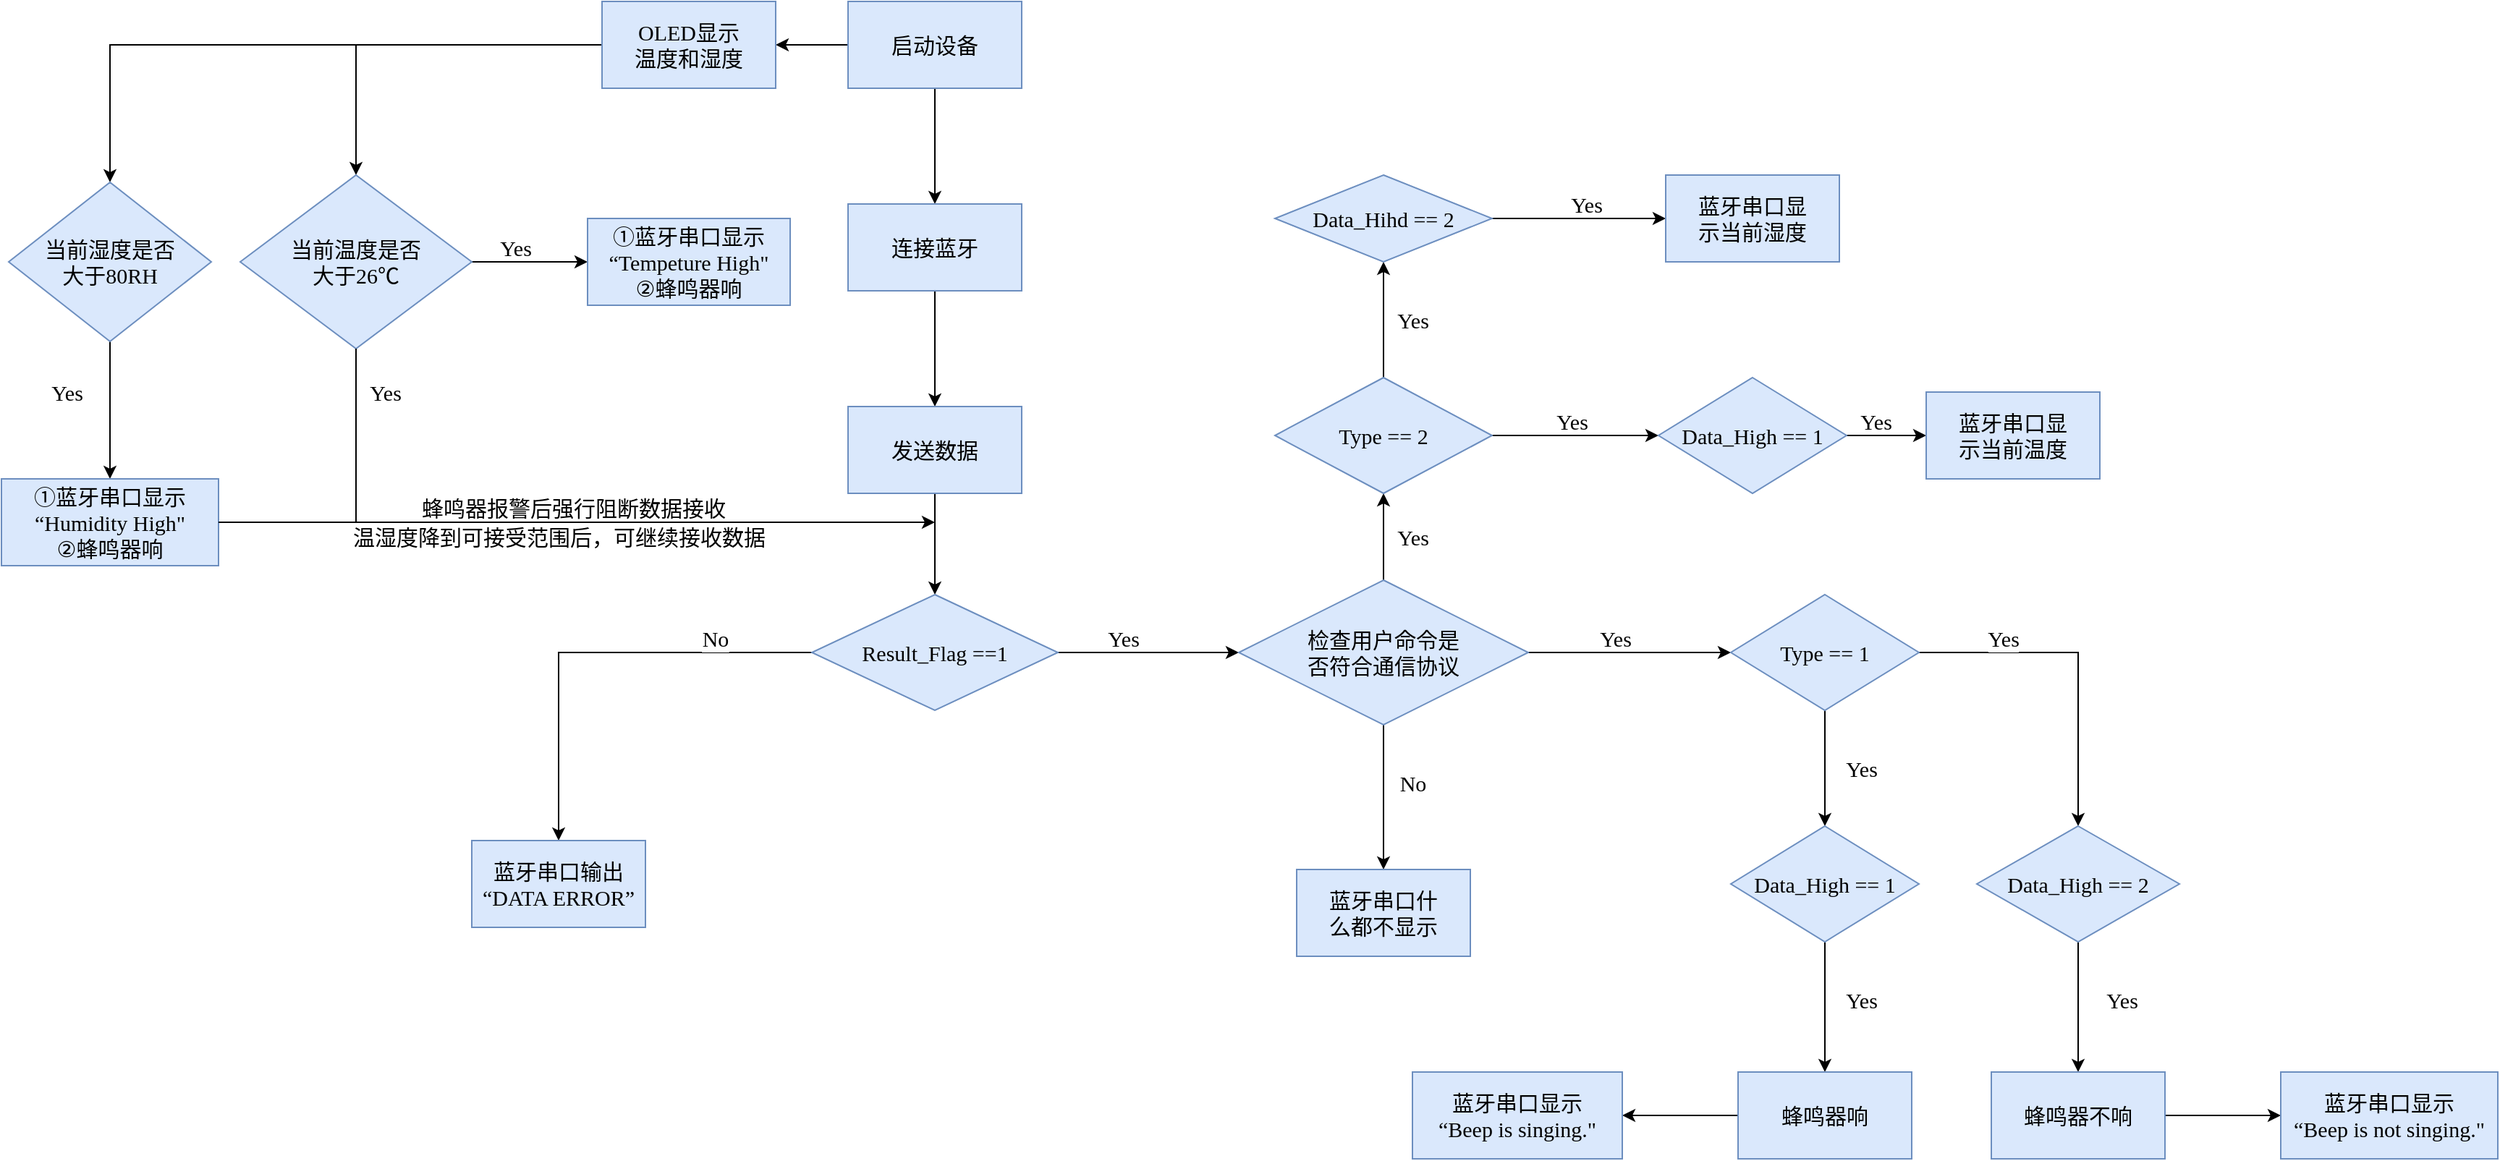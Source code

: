 <mxfile version="18.0.1" type="device"><diagram id="lTPCVRoT1jl66I9m2ucB" name="第 1 页"><mxGraphModel dx="2899" dy="1082" grid="1" gridSize="10" guides="1" tooltips="1" connect="1" arrows="1" fold="1" page="1" pageScale="1" pageWidth="1169" pageHeight="827" math="0" shadow="0"><root><mxCell id="0"/><mxCell id="1" parent="0"/><mxCell id="9TVVV8ATPhaaHAdxF2ZZ-8" value="" style="edgeStyle=orthogonalEdgeStyle;rounded=0;orthogonalLoop=1;jettySize=auto;html=1;fontFamily=Comic Sans MS;fontSize=15;" edge="1" parent="1" source="9TVVV8ATPhaaHAdxF2ZZ-6" target="9TVVV8ATPhaaHAdxF2ZZ-7"><mxGeometry relative="1" as="geometry"/></mxCell><mxCell id="9TVVV8ATPhaaHAdxF2ZZ-10" value="" style="edgeStyle=orthogonalEdgeStyle;rounded=0;orthogonalLoop=1;jettySize=auto;html=1;fontFamily=Comic Sans MS;fontSize=15;" edge="1" parent="1" source="9TVVV8ATPhaaHAdxF2ZZ-6" target="9TVVV8ATPhaaHAdxF2ZZ-9"><mxGeometry relative="1" as="geometry"/></mxCell><mxCell id="9TVVV8ATPhaaHAdxF2ZZ-6" value="启动设备" style="rounded=0;whiteSpace=wrap;html=1;fontFamily=Comic Sans MS;fontSize=15;fillColor=#dae8fc;strokeColor=#6c8ebf;" vertex="1" parent="1"><mxGeometry x="240" y="100" width="120" height="60" as="geometry"/></mxCell><mxCell id="9TVVV8ATPhaaHAdxF2ZZ-12" value="" style="edgeStyle=orthogonalEdgeStyle;rounded=0;orthogonalLoop=1;jettySize=auto;html=1;fontFamily=Comic Sans MS;fontSize=15;" edge="1" parent="1" source="9TVVV8ATPhaaHAdxF2ZZ-7" target="9TVVV8ATPhaaHAdxF2ZZ-11"><mxGeometry relative="1" as="geometry"/></mxCell><mxCell id="9TVVV8ATPhaaHAdxF2ZZ-7" value="连接蓝牙" style="whiteSpace=wrap;html=1;fontSize=15;fontFamily=Comic Sans MS;fillColor=#dae8fc;strokeColor=#6c8ebf;rounded=0;" vertex="1" parent="1"><mxGeometry x="240" y="240" width="120" height="60" as="geometry"/></mxCell><mxCell id="9TVVV8ATPhaaHAdxF2ZZ-61" value="" style="edgeStyle=orthogonalEdgeStyle;rounded=0;orthogonalLoop=1;jettySize=auto;html=1;fontFamily=Comic Sans MS;fontSize=15;" edge="1" parent="1" source="9TVVV8ATPhaaHAdxF2ZZ-9" target="9TVVV8ATPhaaHAdxF2ZZ-60"><mxGeometry relative="1" as="geometry"/></mxCell><mxCell id="9TVVV8ATPhaaHAdxF2ZZ-66" value="" style="edgeStyle=orthogonalEdgeStyle;rounded=0;orthogonalLoop=1;jettySize=auto;html=1;fontFamily=Comic Sans MS;fontSize=15;" edge="1" parent="1" source="9TVVV8ATPhaaHAdxF2ZZ-9" target="9TVVV8ATPhaaHAdxF2ZZ-65"><mxGeometry relative="1" as="geometry"/></mxCell><mxCell id="9TVVV8ATPhaaHAdxF2ZZ-9" value="OLED显示&lt;br&gt;温度和湿度" style="whiteSpace=wrap;html=1;fontSize=15;fontFamily=Comic Sans MS;fillColor=#dae8fc;strokeColor=#6c8ebf;rounded=0;" vertex="1" parent="1"><mxGeometry x="70" y="100" width="120" height="60" as="geometry"/></mxCell><mxCell id="9TVVV8ATPhaaHAdxF2ZZ-14" value="" style="edgeStyle=orthogonalEdgeStyle;rounded=0;orthogonalLoop=1;jettySize=auto;html=1;fontFamily=Comic Sans MS;fontSize=15;" edge="1" parent="1" source="9TVVV8ATPhaaHAdxF2ZZ-11" target="9TVVV8ATPhaaHAdxF2ZZ-13"><mxGeometry relative="1" as="geometry"/></mxCell><mxCell id="9TVVV8ATPhaaHAdxF2ZZ-11" value="发送数据" style="whiteSpace=wrap;html=1;fontSize=15;fontFamily=Comic Sans MS;fillColor=#dae8fc;strokeColor=#6c8ebf;rounded=0;" vertex="1" parent="1"><mxGeometry x="240" y="380" width="120" height="60" as="geometry"/></mxCell><mxCell id="9TVVV8ATPhaaHAdxF2ZZ-16" value="" style="edgeStyle=orthogonalEdgeStyle;rounded=0;orthogonalLoop=1;jettySize=auto;html=1;fontFamily=Comic Sans MS;fontSize=15;" edge="1" parent="1" source="9TVVV8ATPhaaHAdxF2ZZ-13" target="9TVVV8ATPhaaHAdxF2ZZ-15"><mxGeometry relative="1" as="geometry"/></mxCell><mxCell id="9TVVV8ATPhaaHAdxF2ZZ-20" value="No" style="edgeLabel;html=1;align=center;verticalAlign=middle;resizable=0;points=[];fontSize=15;fontFamily=Comic Sans MS;" vertex="1" connectable="0" parent="9TVVV8ATPhaaHAdxF2ZZ-16"><mxGeometry x="-0.559" y="-4" relative="1" as="geometry"><mxPoint y="-6" as="offset"/></mxGeometry></mxCell><mxCell id="9TVVV8ATPhaaHAdxF2ZZ-22" value="" style="edgeStyle=orthogonalEdgeStyle;rounded=0;orthogonalLoop=1;jettySize=auto;html=1;fontFamily=Comic Sans MS;fontSize=15;" edge="1" parent="1" source="9TVVV8ATPhaaHAdxF2ZZ-13" target="9TVVV8ATPhaaHAdxF2ZZ-21"><mxGeometry relative="1" as="geometry"/></mxCell><mxCell id="9TVVV8ATPhaaHAdxF2ZZ-13" value="Result_Flag ==1" style="rhombus;whiteSpace=wrap;html=1;fontSize=15;fontFamily=Comic Sans MS;fillColor=#dae8fc;strokeColor=#6c8ebf;rounded=0;" vertex="1" parent="1"><mxGeometry x="215" y="510" width="170" height="80" as="geometry"/></mxCell><mxCell id="9TVVV8ATPhaaHAdxF2ZZ-15" value="蓝牙串口输出&lt;br&gt;“DATA ERROR”" style="whiteSpace=wrap;html=1;fontSize=15;fontFamily=Comic Sans MS;fillColor=#dae8fc;strokeColor=#6c8ebf;rounded=0;" vertex="1" parent="1"><mxGeometry x="-20" y="680" width="120" height="60" as="geometry"/></mxCell><mxCell id="9TVVV8ATPhaaHAdxF2ZZ-19" value="Yes" style="text;html=1;align=center;verticalAlign=middle;resizable=0;points=[];autosize=1;strokeColor=none;fillColor=none;fontSize=15;fontFamily=Comic Sans MS;" vertex="1" parent="1"><mxGeometry x="410" y="530" width="40" height="20" as="geometry"/></mxCell><mxCell id="9TVVV8ATPhaaHAdxF2ZZ-24" value="" style="edgeStyle=orthogonalEdgeStyle;rounded=0;orthogonalLoop=1;jettySize=auto;html=1;fontFamily=Comic Sans MS;fontSize=15;" edge="1" parent="1" source="9TVVV8ATPhaaHAdxF2ZZ-21" target="9TVVV8ATPhaaHAdxF2ZZ-23"><mxGeometry relative="1" as="geometry"/></mxCell><mxCell id="9TVVV8ATPhaaHAdxF2ZZ-27" value="" style="edgeStyle=orthogonalEdgeStyle;rounded=0;orthogonalLoop=1;jettySize=auto;html=1;fontFamily=Comic Sans MS;fontSize=15;" edge="1" parent="1" source="9TVVV8ATPhaaHAdxF2ZZ-21" target="9TVVV8ATPhaaHAdxF2ZZ-26"><mxGeometry relative="1" as="geometry"/></mxCell><mxCell id="9TVVV8ATPhaaHAdxF2ZZ-46" value="" style="edgeStyle=orthogonalEdgeStyle;rounded=0;orthogonalLoop=1;jettySize=auto;html=1;fontFamily=Comic Sans MS;fontSize=15;" edge="1" parent="1" source="9TVVV8ATPhaaHAdxF2ZZ-21" target="9TVVV8ATPhaaHAdxF2ZZ-45"><mxGeometry relative="1" as="geometry"/></mxCell><mxCell id="9TVVV8ATPhaaHAdxF2ZZ-21" value="检查用户命令是&lt;br&gt;否符合通信协议" style="rhombus;whiteSpace=wrap;html=1;fontSize=15;fontFamily=Comic Sans MS;fillColor=#dae8fc;strokeColor=#6c8ebf;rounded=0;" vertex="1" parent="1"><mxGeometry x="510" y="500" width="200" height="100" as="geometry"/></mxCell><mxCell id="9TVVV8ATPhaaHAdxF2ZZ-23" value="蓝牙串口什&lt;br&gt;么都不显示" style="whiteSpace=wrap;html=1;fontSize=15;fontFamily=Comic Sans MS;fillColor=#dae8fc;strokeColor=#6c8ebf;rounded=0;" vertex="1" parent="1"><mxGeometry x="550" y="700" width="120" height="60" as="geometry"/></mxCell><mxCell id="9TVVV8ATPhaaHAdxF2ZZ-25" value="No" style="text;html=1;align=center;verticalAlign=middle;resizable=0;points=[];autosize=1;strokeColor=none;fillColor=none;fontSize=15;fontFamily=Comic Sans MS;" vertex="1" parent="1"><mxGeometry x="610" y="630" width="40" height="20" as="geometry"/></mxCell><mxCell id="9TVVV8ATPhaaHAdxF2ZZ-30" value="" style="edgeStyle=orthogonalEdgeStyle;rounded=0;orthogonalLoop=1;jettySize=auto;html=1;fontFamily=Comic Sans MS;fontSize=15;" edge="1" parent="1" source="9TVVV8ATPhaaHAdxF2ZZ-26" target="9TVVV8ATPhaaHAdxF2ZZ-29"><mxGeometry relative="1" as="geometry"/></mxCell><mxCell id="9TVVV8ATPhaaHAdxF2ZZ-37" value="" style="edgeStyle=orthogonalEdgeStyle;rounded=0;orthogonalLoop=1;jettySize=auto;html=1;fontFamily=Comic Sans MS;fontSize=15;" edge="1" parent="1" source="9TVVV8ATPhaaHAdxF2ZZ-26" target="9TVVV8ATPhaaHAdxF2ZZ-36"><mxGeometry relative="1" as="geometry"/></mxCell><mxCell id="9TVVV8ATPhaaHAdxF2ZZ-38" value="Yes" style="edgeLabel;html=1;align=center;verticalAlign=middle;resizable=0;points=[];fontSize=15;fontFamily=Comic Sans MS;" vertex="1" connectable="0" parent="9TVVV8ATPhaaHAdxF2ZZ-37"><mxGeometry x="-0.628" y="5" relative="1" as="geometry"><mxPoint x="15" y="-5" as="offset"/></mxGeometry></mxCell><mxCell id="9TVVV8ATPhaaHAdxF2ZZ-26" value="Type == 1" style="rhombus;whiteSpace=wrap;html=1;fontSize=15;fontFamily=Comic Sans MS;fillColor=#dae8fc;strokeColor=#6c8ebf;rounded=0;" vertex="1" parent="1"><mxGeometry x="850" y="510" width="130" height="80" as="geometry"/></mxCell><mxCell id="9TVVV8ATPhaaHAdxF2ZZ-28" value="Yes" style="text;html=1;align=center;verticalAlign=middle;resizable=0;points=[];autosize=1;strokeColor=none;fillColor=none;fontSize=15;fontFamily=Comic Sans MS;" vertex="1" parent="1"><mxGeometry x="750" y="530" width="40" height="20" as="geometry"/></mxCell><mxCell id="9TVVV8ATPhaaHAdxF2ZZ-33" value="" style="edgeStyle=orthogonalEdgeStyle;rounded=0;orthogonalLoop=1;jettySize=auto;html=1;fontFamily=Comic Sans MS;fontSize=15;" edge="1" parent="1" source="9TVVV8ATPhaaHAdxF2ZZ-29" target="9TVVV8ATPhaaHAdxF2ZZ-32"><mxGeometry relative="1" as="geometry"/></mxCell><mxCell id="9TVVV8ATPhaaHAdxF2ZZ-29" value="Data_High == 1" style="rhombus;whiteSpace=wrap;html=1;fontSize=15;fontFamily=Comic Sans MS;fillColor=#dae8fc;strokeColor=#6c8ebf;rounded=0;" vertex="1" parent="1"><mxGeometry x="850" y="670" width="130" height="80" as="geometry"/></mxCell><mxCell id="9TVVV8ATPhaaHAdxF2ZZ-31" value="Yes" style="text;html=1;align=center;verticalAlign=middle;resizable=0;points=[];autosize=1;strokeColor=none;fillColor=none;fontSize=15;fontFamily=Comic Sans MS;" vertex="1" parent="1"><mxGeometry x="920" y="620" width="40" height="20" as="geometry"/></mxCell><mxCell id="9TVVV8ATPhaaHAdxF2ZZ-35" value="" style="edgeStyle=orthogonalEdgeStyle;rounded=0;orthogonalLoop=1;jettySize=auto;html=1;fontFamily=Comic Sans MS;fontSize=15;" edge="1" parent="1" source="9TVVV8ATPhaaHAdxF2ZZ-32" target="9TVVV8ATPhaaHAdxF2ZZ-34"><mxGeometry relative="1" as="geometry"/></mxCell><mxCell id="9TVVV8ATPhaaHAdxF2ZZ-32" value="蜂鸣器响" style="whiteSpace=wrap;html=1;fontSize=15;fontFamily=Comic Sans MS;fillColor=#dae8fc;strokeColor=#6c8ebf;rounded=0;" vertex="1" parent="1"><mxGeometry x="855" y="840" width="120" height="60" as="geometry"/></mxCell><mxCell id="9TVVV8ATPhaaHAdxF2ZZ-34" value="蓝牙串口显示&lt;br&gt;“Beep is singing.&quot;" style="whiteSpace=wrap;html=1;fontSize=15;fontFamily=Comic Sans MS;fillColor=#dae8fc;strokeColor=#6c8ebf;rounded=0;" vertex="1" parent="1"><mxGeometry x="630" y="840" width="145" height="60" as="geometry"/></mxCell><mxCell id="9TVVV8ATPhaaHAdxF2ZZ-40" value="" style="edgeStyle=orthogonalEdgeStyle;rounded=0;orthogonalLoop=1;jettySize=auto;html=1;fontFamily=Comic Sans MS;fontSize=15;" edge="1" parent="1" source="9TVVV8ATPhaaHAdxF2ZZ-36" target="9TVVV8ATPhaaHAdxF2ZZ-39"><mxGeometry relative="1" as="geometry"/></mxCell><mxCell id="9TVVV8ATPhaaHAdxF2ZZ-36" value="&lt;span style=&quot;&quot;&gt;Data_High == 2&lt;/span&gt;" style="rhombus;whiteSpace=wrap;html=1;fontSize=15;fontFamily=Comic Sans MS;fillColor=#dae8fc;strokeColor=#6c8ebf;rounded=0;" vertex="1" parent="1"><mxGeometry x="1020" y="670" width="140" height="80" as="geometry"/></mxCell><mxCell id="9TVVV8ATPhaaHAdxF2ZZ-42" value="" style="edgeStyle=orthogonalEdgeStyle;rounded=0;orthogonalLoop=1;jettySize=auto;html=1;fontFamily=Comic Sans MS;fontSize=15;" edge="1" parent="1" source="9TVVV8ATPhaaHAdxF2ZZ-39" target="9TVVV8ATPhaaHAdxF2ZZ-41"><mxGeometry relative="1" as="geometry"/></mxCell><mxCell id="9TVVV8ATPhaaHAdxF2ZZ-39" value="蜂鸣器不响" style="whiteSpace=wrap;html=1;fontSize=15;fontFamily=Comic Sans MS;fillColor=#dae8fc;strokeColor=#6c8ebf;rounded=0;" vertex="1" parent="1"><mxGeometry x="1030" y="840" width="120" height="60" as="geometry"/></mxCell><mxCell id="9TVVV8ATPhaaHAdxF2ZZ-41" value="蓝牙串口显示&lt;br&gt;“Beep is not singing.&quot;" style="whiteSpace=wrap;html=1;fontSize=15;fontFamily=Comic Sans MS;fillColor=#dae8fc;strokeColor=#6c8ebf;rounded=0;" vertex="1" parent="1"><mxGeometry x="1230" y="840" width="150" height="60" as="geometry"/></mxCell><mxCell id="9TVVV8ATPhaaHAdxF2ZZ-43" value="Yes" style="text;html=1;align=center;verticalAlign=middle;resizable=0;points=[];autosize=1;strokeColor=none;fillColor=none;fontSize=15;fontFamily=Comic Sans MS;" vertex="1" parent="1"><mxGeometry x="920" y="780" width="40" height="20" as="geometry"/></mxCell><mxCell id="9TVVV8ATPhaaHAdxF2ZZ-44" value="Yes" style="text;html=1;align=center;verticalAlign=middle;resizable=0;points=[];autosize=1;strokeColor=none;fillColor=none;fontSize=15;fontFamily=Comic Sans MS;" vertex="1" parent="1"><mxGeometry x="1100" y="780" width="40" height="20" as="geometry"/></mxCell><mxCell id="9TVVV8ATPhaaHAdxF2ZZ-49" value="" style="edgeStyle=orthogonalEdgeStyle;rounded=0;orthogonalLoop=1;jettySize=auto;html=1;fontFamily=Comic Sans MS;fontSize=15;" edge="1" parent="1" source="9TVVV8ATPhaaHAdxF2ZZ-45" target="9TVVV8ATPhaaHAdxF2ZZ-48"><mxGeometry relative="1" as="geometry"/></mxCell><mxCell id="9TVVV8ATPhaaHAdxF2ZZ-55" value="" style="edgeStyle=orthogonalEdgeStyle;rounded=0;orthogonalLoop=1;jettySize=auto;html=1;fontFamily=Comic Sans MS;fontSize=15;" edge="1" parent="1" source="9TVVV8ATPhaaHAdxF2ZZ-45" target="9TVVV8ATPhaaHAdxF2ZZ-54"><mxGeometry relative="1" as="geometry"/></mxCell><mxCell id="9TVVV8ATPhaaHAdxF2ZZ-45" value="Type == 2" style="rhombus;whiteSpace=wrap;html=1;fontSize=15;fontFamily=Comic Sans MS;fillColor=#dae8fc;strokeColor=#6c8ebf;rounded=0;" vertex="1" parent="1"><mxGeometry x="535" y="360" width="150" height="80" as="geometry"/></mxCell><mxCell id="9TVVV8ATPhaaHAdxF2ZZ-47" value="Yes" style="text;html=1;align=center;verticalAlign=middle;resizable=0;points=[];autosize=1;strokeColor=none;fillColor=none;fontSize=15;fontFamily=Comic Sans MS;" vertex="1" parent="1"><mxGeometry x="610" y="460" width="40" height="20" as="geometry"/></mxCell><mxCell id="9TVVV8ATPhaaHAdxF2ZZ-52" value="" style="edgeStyle=orthogonalEdgeStyle;rounded=0;orthogonalLoop=1;jettySize=auto;html=1;fontFamily=Comic Sans MS;fontSize=15;" edge="1" parent="1" source="9TVVV8ATPhaaHAdxF2ZZ-48" target="9TVVV8ATPhaaHAdxF2ZZ-51"><mxGeometry relative="1" as="geometry"/></mxCell><mxCell id="9TVVV8ATPhaaHAdxF2ZZ-48" value="Data_High == 1" style="rhombus;whiteSpace=wrap;html=1;fontSize=15;fontFamily=Comic Sans MS;fillColor=#dae8fc;strokeColor=#6c8ebf;rounded=0;" vertex="1" parent="1"><mxGeometry x="800" y="360" width="130" height="80" as="geometry"/></mxCell><mxCell id="9TVVV8ATPhaaHAdxF2ZZ-50" value="Yes" style="text;html=1;align=center;verticalAlign=middle;resizable=0;points=[];autosize=1;strokeColor=none;fillColor=none;fontSize=15;fontFamily=Comic Sans MS;" vertex="1" parent="1"><mxGeometry x="720" y="380" width="40" height="20" as="geometry"/></mxCell><mxCell id="9TVVV8ATPhaaHAdxF2ZZ-51" value="蓝牙串口显&lt;br&gt;示当前温度" style="whiteSpace=wrap;html=1;fontSize=15;fontFamily=Comic Sans MS;fillColor=#dae8fc;strokeColor=#6c8ebf;rounded=0;" vertex="1" parent="1"><mxGeometry x="985" y="370" width="120" height="60" as="geometry"/></mxCell><mxCell id="9TVVV8ATPhaaHAdxF2ZZ-53" value="Yes" style="text;html=1;align=center;verticalAlign=middle;resizable=0;points=[];autosize=1;strokeColor=none;fillColor=none;fontSize=15;fontFamily=Comic Sans MS;" vertex="1" parent="1"><mxGeometry x="930" y="380" width="40" height="20" as="geometry"/></mxCell><mxCell id="9TVVV8ATPhaaHAdxF2ZZ-58" value="" style="edgeStyle=orthogonalEdgeStyle;rounded=0;orthogonalLoop=1;jettySize=auto;html=1;fontFamily=Comic Sans MS;fontSize=15;" edge="1" parent="1" source="9TVVV8ATPhaaHAdxF2ZZ-54" target="9TVVV8ATPhaaHAdxF2ZZ-57"><mxGeometry relative="1" as="geometry"/></mxCell><mxCell id="9TVVV8ATPhaaHAdxF2ZZ-54" value="Data_Hihd == 2" style="rhombus;whiteSpace=wrap;html=1;fontSize=15;fontFamily=Comic Sans MS;fillColor=#dae8fc;strokeColor=#6c8ebf;rounded=0;" vertex="1" parent="1"><mxGeometry x="535" y="220" width="150" height="60" as="geometry"/></mxCell><mxCell id="9TVVV8ATPhaaHAdxF2ZZ-56" value="Yes" style="text;html=1;align=center;verticalAlign=middle;resizable=0;points=[];autosize=1;strokeColor=none;fillColor=none;fontSize=15;fontFamily=Comic Sans MS;" vertex="1" parent="1"><mxGeometry x="730" y="230" width="40" height="20" as="geometry"/></mxCell><mxCell id="9TVVV8ATPhaaHAdxF2ZZ-57" value="蓝牙串口显&lt;br&gt;示当前湿度" style="whiteSpace=wrap;html=1;fontSize=15;fontFamily=Comic Sans MS;fillColor=#dae8fc;strokeColor=#6c8ebf;rounded=0;" vertex="1" parent="1"><mxGeometry x="805" y="220" width="120" height="60" as="geometry"/></mxCell><mxCell id="9TVVV8ATPhaaHAdxF2ZZ-59" value="Yes" style="text;html=1;align=center;verticalAlign=middle;resizable=0;points=[];autosize=1;strokeColor=none;fillColor=none;fontSize=15;fontFamily=Comic Sans MS;" vertex="1" parent="1"><mxGeometry x="610" y="310" width="40" height="20" as="geometry"/></mxCell><mxCell id="9TVVV8ATPhaaHAdxF2ZZ-63" value="" style="edgeStyle=orthogonalEdgeStyle;rounded=0;orthogonalLoop=1;jettySize=auto;html=1;fontFamily=Comic Sans MS;fontSize=15;" edge="1" parent="1" source="9TVVV8ATPhaaHAdxF2ZZ-60" target="9TVVV8ATPhaaHAdxF2ZZ-62"><mxGeometry relative="1" as="geometry"/></mxCell><mxCell id="9TVVV8ATPhaaHAdxF2ZZ-60" value="当前温度是否&lt;br&gt;大于26℃" style="rhombus;whiteSpace=wrap;html=1;fontSize=15;fontFamily=Comic Sans MS;fillColor=#dae8fc;strokeColor=#6c8ebf;rounded=0;" vertex="1" parent="1"><mxGeometry x="-180" y="220" width="160" height="120" as="geometry"/></mxCell><mxCell id="9TVVV8ATPhaaHAdxF2ZZ-62" value="①蓝牙串口显示&lt;br&gt;“Tempeture High&quot;&lt;br&gt;②蜂鸣器响" style="whiteSpace=wrap;html=1;fontSize=15;fontFamily=Comic Sans MS;fillColor=#dae8fc;strokeColor=#6c8ebf;rounded=0;" vertex="1" parent="1"><mxGeometry x="60" y="250" width="140" height="60" as="geometry"/></mxCell><mxCell id="9TVVV8ATPhaaHAdxF2ZZ-64" value="Yes" style="text;html=1;align=center;verticalAlign=middle;resizable=0;points=[];autosize=1;strokeColor=none;fillColor=none;fontSize=15;fontFamily=Comic Sans MS;" vertex="1" parent="1"><mxGeometry x="-10" y="260" width="40" height="20" as="geometry"/></mxCell><mxCell id="9TVVV8ATPhaaHAdxF2ZZ-68" value="" style="edgeStyle=orthogonalEdgeStyle;rounded=0;orthogonalLoop=1;jettySize=auto;html=1;fontFamily=Comic Sans MS;fontSize=15;" edge="1" parent="1" source="9TVVV8ATPhaaHAdxF2ZZ-65" target="9TVVV8ATPhaaHAdxF2ZZ-67"><mxGeometry relative="1" as="geometry"/></mxCell><mxCell id="9TVVV8ATPhaaHAdxF2ZZ-65" value="当前湿度是否&lt;br&gt;大于80RH" style="rhombus;whiteSpace=wrap;html=1;fontSize=15;fontFamily=Comic Sans MS;fillColor=#dae8fc;strokeColor=#6c8ebf;rounded=0;" vertex="1" parent="1"><mxGeometry x="-340" y="225" width="140" height="110" as="geometry"/></mxCell><mxCell id="9TVVV8ATPhaaHAdxF2ZZ-67" value="&lt;span style=&quot;&quot;&gt;①蓝牙串口显示&lt;/span&gt;&lt;br style=&quot;&quot;&gt;&lt;span style=&quot;&quot;&gt;“Humidity High&quot;&lt;/span&gt;&lt;br style=&quot;&quot;&gt;&lt;span style=&quot;&quot;&gt;②蜂鸣器响&lt;/span&gt;" style="whiteSpace=wrap;html=1;fontSize=15;fontFamily=Comic Sans MS;fillColor=#dae8fc;strokeColor=#6c8ebf;rounded=0;" vertex="1" parent="1"><mxGeometry x="-345" y="430" width="150" height="60" as="geometry"/></mxCell><mxCell id="9TVVV8ATPhaaHAdxF2ZZ-69" value="Yes" style="text;html=1;align=center;verticalAlign=middle;resizable=0;points=[];autosize=1;strokeColor=none;fillColor=none;fontSize=15;fontFamily=Comic Sans MS;" vertex="1" parent="1"><mxGeometry x="-320" y="360" width="40" height="20" as="geometry"/></mxCell><mxCell id="9TVVV8ATPhaaHAdxF2ZZ-70" value="" style="endArrow=classic;html=1;rounded=0;fontFamily=Comic Sans MS;fontSize=15;exitX=1;exitY=0.5;exitDx=0;exitDy=0;" edge="1" parent="1" source="9TVVV8ATPhaaHAdxF2ZZ-67"><mxGeometry width="50" height="50" relative="1" as="geometry"><mxPoint x="-10" y="530" as="sourcePoint"/><mxPoint x="300" y="460" as="targetPoint"/></mxGeometry></mxCell><mxCell id="9TVVV8ATPhaaHAdxF2ZZ-72" value="" style="endArrow=none;html=1;rounded=0;fontFamily=Comic Sans MS;fontSize=15;entryX=0.5;entryY=1;entryDx=0;entryDy=0;" edge="1" parent="1" target="9TVVV8ATPhaaHAdxF2ZZ-60"><mxGeometry width="50" height="50" relative="1" as="geometry"><mxPoint x="-100" y="460" as="sourcePoint"/><mxPoint x="40" y="480" as="targetPoint"/></mxGeometry></mxCell><mxCell id="9TVVV8ATPhaaHAdxF2ZZ-73" value="Yes" style="text;html=1;align=center;verticalAlign=middle;resizable=0;points=[];autosize=1;strokeColor=none;fillColor=none;fontSize=15;fontFamily=Comic Sans MS;" vertex="1" parent="1"><mxGeometry x="-100" y="360" width="40" height="20" as="geometry"/></mxCell><mxCell id="9TVVV8ATPhaaHAdxF2ZZ-74" value="蜂鸣器报警后强行阻断数据接收" style="text;html=1;align=center;verticalAlign=middle;resizable=0;points=[];autosize=1;strokeColor=none;fillColor=none;fontSize=15;fontFamily=Comic Sans MS;" vertex="1" parent="1"><mxGeometry x="-65" y="440" width="230" height="20" as="geometry"/></mxCell><mxCell id="9TVVV8ATPhaaHAdxF2ZZ-75" value="温湿度降到可接受范围后，可继续接收数据" style="text;html=1;align=center;verticalAlign=middle;resizable=0;points=[];autosize=1;strokeColor=none;fillColor=none;fontSize=15;fontFamily=Comic Sans MS;" vertex="1" parent="1"><mxGeometry x="-110" y="460" width="300" height="20" as="geometry"/></mxCell></root></mxGraphModel></diagram></mxfile>